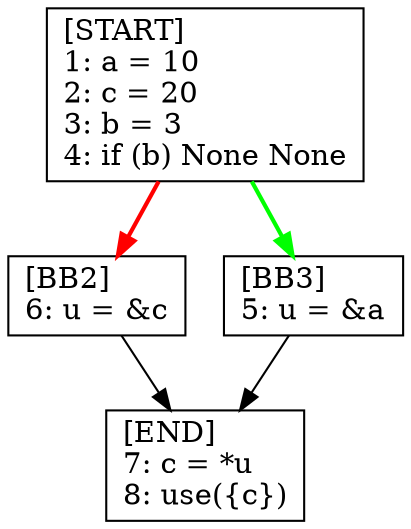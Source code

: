 digraph {
  node [shape=box]
  START [label="[START]\l1: a = 10\l2: c = 20\l3: b = 3\l4: if (b) None None\l"];
  START -> BB2 [color=red, penwidth=2];
  START -> BB3 [color=green, penwidth=2];
  BB2 [label="[BB2]\l6: u = &c\l"];
  BB2 -> END;
  BB3 [label="[BB3]\l5: u = &a\l"];
  BB3 -> END;
  END [label="[END]\l7: c = *u\l8: use({c})\l"];
} // close digraph
